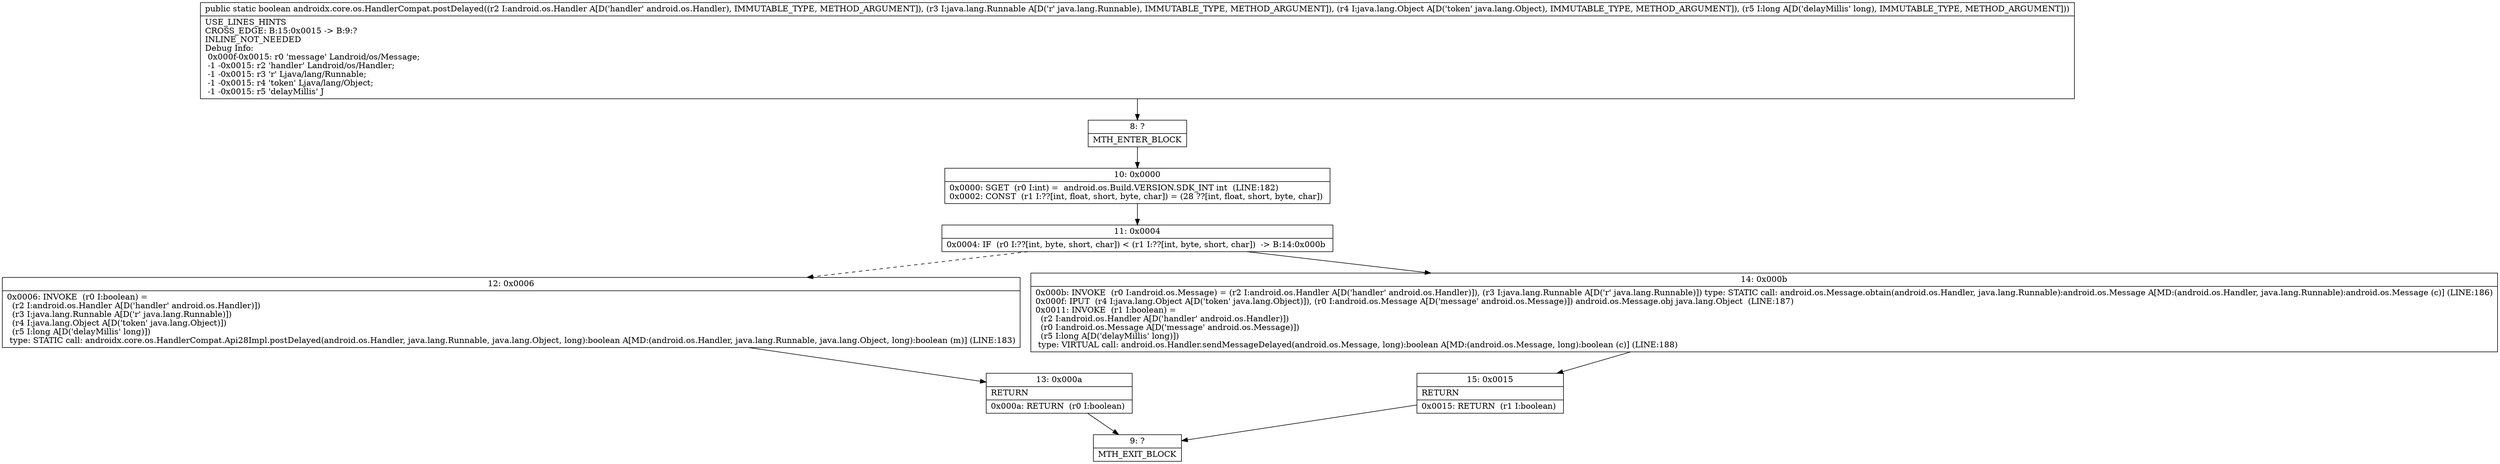 digraph "CFG forandroidx.core.os.HandlerCompat.postDelayed(Landroid\/os\/Handler;Ljava\/lang\/Runnable;Ljava\/lang\/Object;J)Z" {
Node_8 [shape=record,label="{8\:\ ?|MTH_ENTER_BLOCK\l}"];
Node_10 [shape=record,label="{10\:\ 0x0000|0x0000: SGET  (r0 I:int) =  android.os.Build.VERSION.SDK_INT int  (LINE:182)\l0x0002: CONST  (r1 I:??[int, float, short, byte, char]) = (28 ??[int, float, short, byte, char]) \l}"];
Node_11 [shape=record,label="{11\:\ 0x0004|0x0004: IF  (r0 I:??[int, byte, short, char]) \< (r1 I:??[int, byte, short, char])  \-\> B:14:0x000b \l}"];
Node_12 [shape=record,label="{12\:\ 0x0006|0x0006: INVOKE  (r0 I:boolean) = \l  (r2 I:android.os.Handler A[D('handler' android.os.Handler)])\l  (r3 I:java.lang.Runnable A[D('r' java.lang.Runnable)])\l  (r4 I:java.lang.Object A[D('token' java.lang.Object)])\l  (r5 I:long A[D('delayMillis' long)])\l type: STATIC call: androidx.core.os.HandlerCompat.Api28Impl.postDelayed(android.os.Handler, java.lang.Runnable, java.lang.Object, long):boolean A[MD:(android.os.Handler, java.lang.Runnable, java.lang.Object, long):boolean (m)] (LINE:183)\l}"];
Node_13 [shape=record,label="{13\:\ 0x000a|RETURN\l|0x000a: RETURN  (r0 I:boolean) \l}"];
Node_9 [shape=record,label="{9\:\ ?|MTH_EXIT_BLOCK\l}"];
Node_14 [shape=record,label="{14\:\ 0x000b|0x000b: INVOKE  (r0 I:android.os.Message) = (r2 I:android.os.Handler A[D('handler' android.os.Handler)]), (r3 I:java.lang.Runnable A[D('r' java.lang.Runnable)]) type: STATIC call: android.os.Message.obtain(android.os.Handler, java.lang.Runnable):android.os.Message A[MD:(android.os.Handler, java.lang.Runnable):android.os.Message (c)] (LINE:186)\l0x000f: IPUT  (r4 I:java.lang.Object A[D('token' java.lang.Object)]), (r0 I:android.os.Message A[D('message' android.os.Message)]) android.os.Message.obj java.lang.Object  (LINE:187)\l0x0011: INVOKE  (r1 I:boolean) = \l  (r2 I:android.os.Handler A[D('handler' android.os.Handler)])\l  (r0 I:android.os.Message A[D('message' android.os.Message)])\l  (r5 I:long A[D('delayMillis' long)])\l type: VIRTUAL call: android.os.Handler.sendMessageDelayed(android.os.Message, long):boolean A[MD:(android.os.Message, long):boolean (c)] (LINE:188)\l}"];
Node_15 [shape=record,label="{15\:\ 0x0015|RETURN\l|0x0015: RETURN  (r1 I:boolean) \l}"];
MethodNode[shape=record,label="{public static boolean androidx.core.os.HandlerCompat.postDelayed((r2 I:android.os.Handler A[D('handler' android.os.Handler), IMMUTABLE_TYPE, METHOD_ARGUMENT]), (r3 I:java.lang.Runnable A[D('r' java.lang.Runnable), IMMUTABLE_TYPE, METHOD_ARGUMENT]), (r4 I:java.lang.Object A[D('token' java.lang.Object), IMMUTABLE_TYPE, METHOD_ARGUMENT]), (r5 I:long A[D('delayMillis' long), IMMUTABLE_TYPE, METHOD_ARGUMENT]))  | USE_LINES_HINTS\lCROSS_EDGE: B:15:0x0015 \-\> B:9:?\lINLINE_NOT_NEEDED\lDebug Info:\l  0x000f\-0x0015: r0 'message' Landroid\/os\/Message;\l  \-1 \-0x0015: r2 'handler' Landroid\/os\/Handler;\l  \-1 \-0x0015: r3 'r' Ljava\/lang\/Runnable;\l  \-1 \-0x0015: r4 'token' Ljava\/lang\/Object;\l  \-1 \-0x0015: r5 'delayMillis' J\l}"];
MethodNode -> Node_8;Node_8 -> Node_10;
Node_10 -> Node_11;
Node_11 -> Node_12[style=dashed];
Node_11 -> Node_14;
Node_12 -> Node_13;
Node_13 -> Node_9;
Node_14 -> Node_15;
Node_15 -> Node_9;
}

